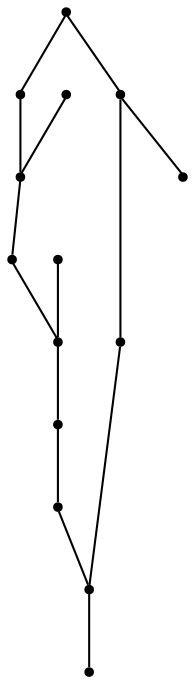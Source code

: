 graph {
  node [shape=point,comment="{\"directed\":false,\"doi\":\"10.1007/978-3-642-25878-7_36\",\"figure\":\"4\"}"]

  v0 [pos="785.2157878901091,634.0549835205288"]
  v1 [pos="847.8570735576938,617.9326210518374"]
  v2 [pos="919.9822448739693,636.8971943343494"]
  v3 [pos="968.3846736605044,685.2684149865674"]
  v4 [pos="952.251559429728,855.9829266461369"]
  v5 [pos="778.5727951272436,877.7958152290821"]
  v6 [pos="830.7722015107453,896.7655709663746"]
  v7 [pos="899.1035449550684,890.1268781866873"]
  v8 [pos="737.7641306422164,678.6297222068803"]
  v9 [pos="736.8133591035739,839.858656525379"]
  v10 [pos="900.0544437553277,676.7323396673768"]
  v11 [pos="881.0721010028298,837.9633088147466"]
  v12 [pos="809.8904154976384,674.8341622728456"]
  v13 [pos="798.5018370466485,832.2738954975315"]

  v0 -- v8 [id="-1",pos="785.2157878901091,634.0549835205288 782.6246455436543,635.7124380967398 779.9137244617381,637.2709444292976 777.2374071674176,638.9316734690291 760.4944234538331,649.3208737997813 746.1617747612482,663.1605715999463 737.7641306422164,678.6297222068803"]
  v5 -- v13 [id="-2",pos="778.5727951272436,877.7958152290821 798.5018370466485,832.2738954975315 798.5018370466485,832.2738954975315 798.5018370466485,832.2738954975315"]
  v7 -- v11 [id="-3",pos="899.1035449550684,890.1268781866873 881.0721010028298,837.9633088147466 881.0721010028298,837.9633088147466 881.0721010028298,837.9633088147466"]
  v10 -- v2 [id="-4",pos="900.0544437553277,676.7323396673768 919.9822448739693,636.8971943343494 919.9822448739693,636.8971943343494 919.9822448739693,636.8971943343494"]
  v8 -- v9 [id="-5",pos="737.7641306422164,678.6297222068803 701.3705852420519,727.8874605685841 701.5540328625783,791.6892654617925 736.8133591035739,839.858656525379"]
  v9 -- v5 [id="-6",pos="736.8133591035739,839.858656525379 741.3994541705227,848.0566323099906 745.8531653406609,853.2074200662403 750.6654361159556,858.0165473373868 758.9951063325874,866.340666323727 768.1155144648612,873.3928164778797 778.5727951272436,877.7958152290821"]
  v12 -- v0 [id="-7",pos="809.8904154976384,674.8341622728456 785.2157878901091,634.0549835205288 785.2157878901091,634.0549835205288 785.2157878901091,634.0549835205288"]
  v7 -- v6 [id="-8",pos="899.1035449550684,890.1268781866873 877.103974437041,898.0979750093325 853.557209208913,900.7042957352786 830.7722015107453,896.7655709663746"]
  v6 -- v5 [id="-9",pos="830.7722015107453,896.7655709663746 812.2206731125043,895.1402620142804 794.2106241648792,888.9918286722464 778.5727951272436,877.7958152290821"]
  v4 -- v7 [id="-10",pos="952.251559429728,855.9829266461369 933.6546878252991,872.418148339897 916.8765954498874,883.0124111101377 899.1035449550684,890.1268781866873"]
  v4 -- v3 [id="-11",pos="952.251559429728,855.9829266461369 993.6618213924753,806.2499921546777 999.7543440321448,740.7936170358252 968.3846736605044,685.2684149865674"]
  v3 -- v2 [id="-12",pos="968.3846736605044,685.2684149865674 955.6082086039148,663.5747226503336 938.9783269314207,647.8782423415107 919.9822448739693,636.8971943343494"]
  v2 -- v1 [id="-13",pos="919.9822448739693,636.8971943343494 898.1129343999958,624.161121752448 873.1030722103053,617.6822196189232 847.8570735576938,617.9326210518374"]
  v1 -- v0 [id="-14",pos="847.8570735576938,617.9326210518374 826.6160144575101,618.4581021750652 805.2041293564165,623.7070447309403 785.2157878901091,634.0549835205288"]
}